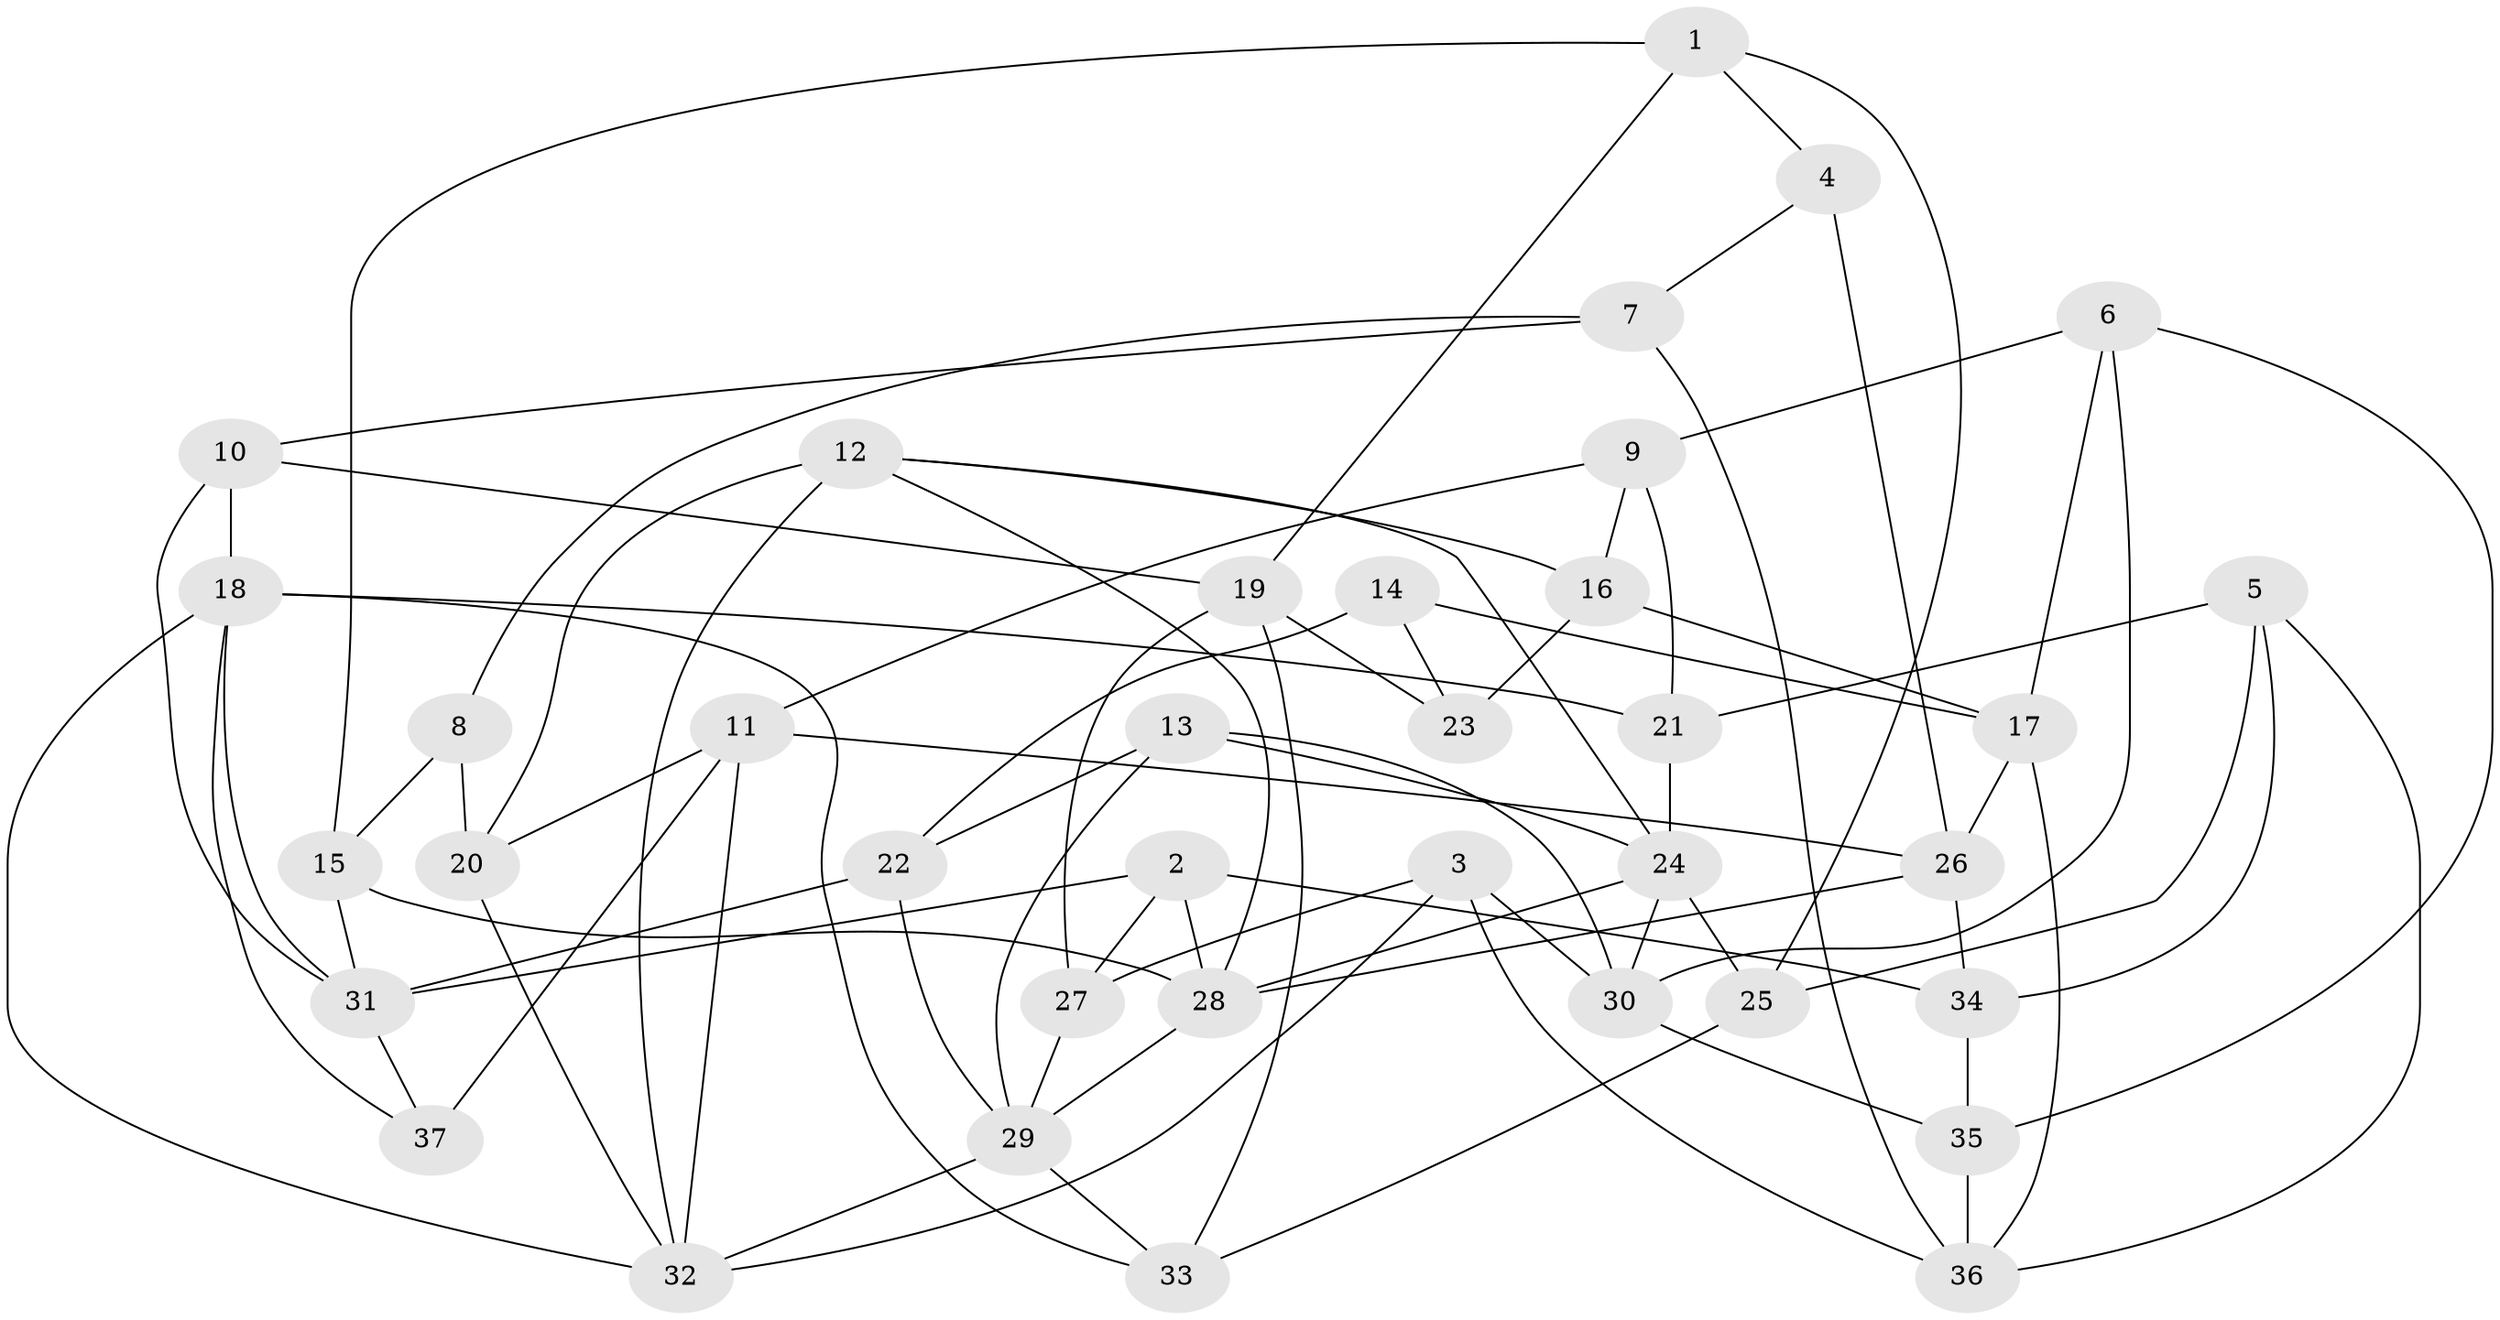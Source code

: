 // original degree distribution, {4: 1.0}
// Generated by graph-tools (version 1.1) at 2025/38/03/04/25 23:38:09]
// undirected, 37 vertices, 81 edges
graph export_dot {
  node [color=gray90,style=filled];
  1;
  2;
  3;
  4;
  5;
  6;
  7;
  8;
  9;
  10;
  11;
  12;
  13;
  14;
  15;
  16;
  17;
  18;
  19;
  20;
  21;
  22;
  23;
  24;
  25;
  26;
  27;
  28;
  29;
  30;
  31;
  32;
  33;
  34;
  35;
  36;
  37;
  1 -- 4 [weight=1.0];
  1 -- 15 [weight=1.0];
  1 -- 19 [weight=1.0];
  1 -- 25 [weight=1.0];
  2 -- 27 [weight=1.0];
  2 -- 28 [weight=1.0];
  2 -- 31 [weight=1.0];
  2 -- 34 [weight=1.0];
  3 -- 27 [weight=1.0];
  3 -- 30 [weight=1.0];
  3 -- 32 [weight=1.0];
  3 -- 36 [weight=1.0];
  4 -- 7 [weight=1.0];
  4 -- 26 [weight=2.0];
  5 -- 21 [weight=1.0];
  5 -- 25 [weight=1.0];
  5 -- 34 [weight=1.0];
  5 -- 36 [weight=1.0];
  6 -- 9 [weight=1.0];
  6 -- 17 [weight=1.0];
  6 -- 30 [weight=1.0];
  6 -- 35 [weight=1.0];
  7 -- 8 [weight=1.0];
  7 -- 10 [weight=1.0];
  7 -- 36 [weight=1.0];
  8 -- 15 [weight=1.0];
  8 -- 20 [weight=2.0];
  9 -- 11 [weight=1.0];
  9 -- 16 [weight=1.0];
  9 -- 21 [weight=1.0];
  10 -- 18 [weight=1.0];
  10 -- 19 [weight=1.0];
  10 -- 31 [weight=1.0];
  11 -- 20 [weight=1.0];
  11 -- 26 [weight=1.0];
  11 -- 32 [weight=1.0];
  11 -- 37 [weight=2.0];
  12 -- 16 [weight=1.0];
  12 -- 20 [weight=2.0];
  12 -- 24 [weight=1.0];
  12 -- 28 [weight=1.0];
  12 -- 32 [weight=1.0];
  13 -- 22 [weight=1.0];
  13 -- 24 [weight=1.0];
  13 -- 29 [weight=1.0];
  13 -- 30 [weight=1.0];
  14 -- 17 [weight=2.0];
  14 -- 22 [weight=1.0];
  14 -- 23 [weight=1.0];
  15 -- 28 [weight=1.0];
  15 -- 31 [weight=1.0];
  16 -- 17 [weight=1.0];
  16 -- 23 [weight=1.0];
  17 -- 26 [weight=1.0];
  17 -- 36 [weight=1.0];
  18 -- 21 [weight=1.0];
  18 -- 31 [weight=1.0];
  18 -- 32 [weight=1.0];
  18 -- 33 [weight=1.0];
  18 -- 37 [weight=1.0];
  19 -- 23 [weight=2.0];
  19 -- 27 [weight=1.0];
  19 -- 33 [weight=1.0];
  20 -- 32 [weight=1.0];
  21 -- 24 [weight=1.0];
  22 -- 29 [weight=1.0];
  22 -- 31 [weight=1.0];
  24 -- 25 [weight=1.0];
  24 -- 28 [weight=1.0];
  24 -- 30 [weight=1.0];
  25 -- 33 [weight=1.0];
  26 -- 28 [weight=1.0];
  26 -- 34 [weight=1.0];
  27 -- 29 [weight=1.0];
  28 -- 29 [weight=1.0];
  29 -- 32 [weight=1.0];
  29 -- 33 [weight=1.0];
  30 -- 35 [weight=2.0];
  31 -- 37 [weight=1.0];
  34 -- 35 [weight=1.0];
  35 -- 36 [weight=2.0];
}
